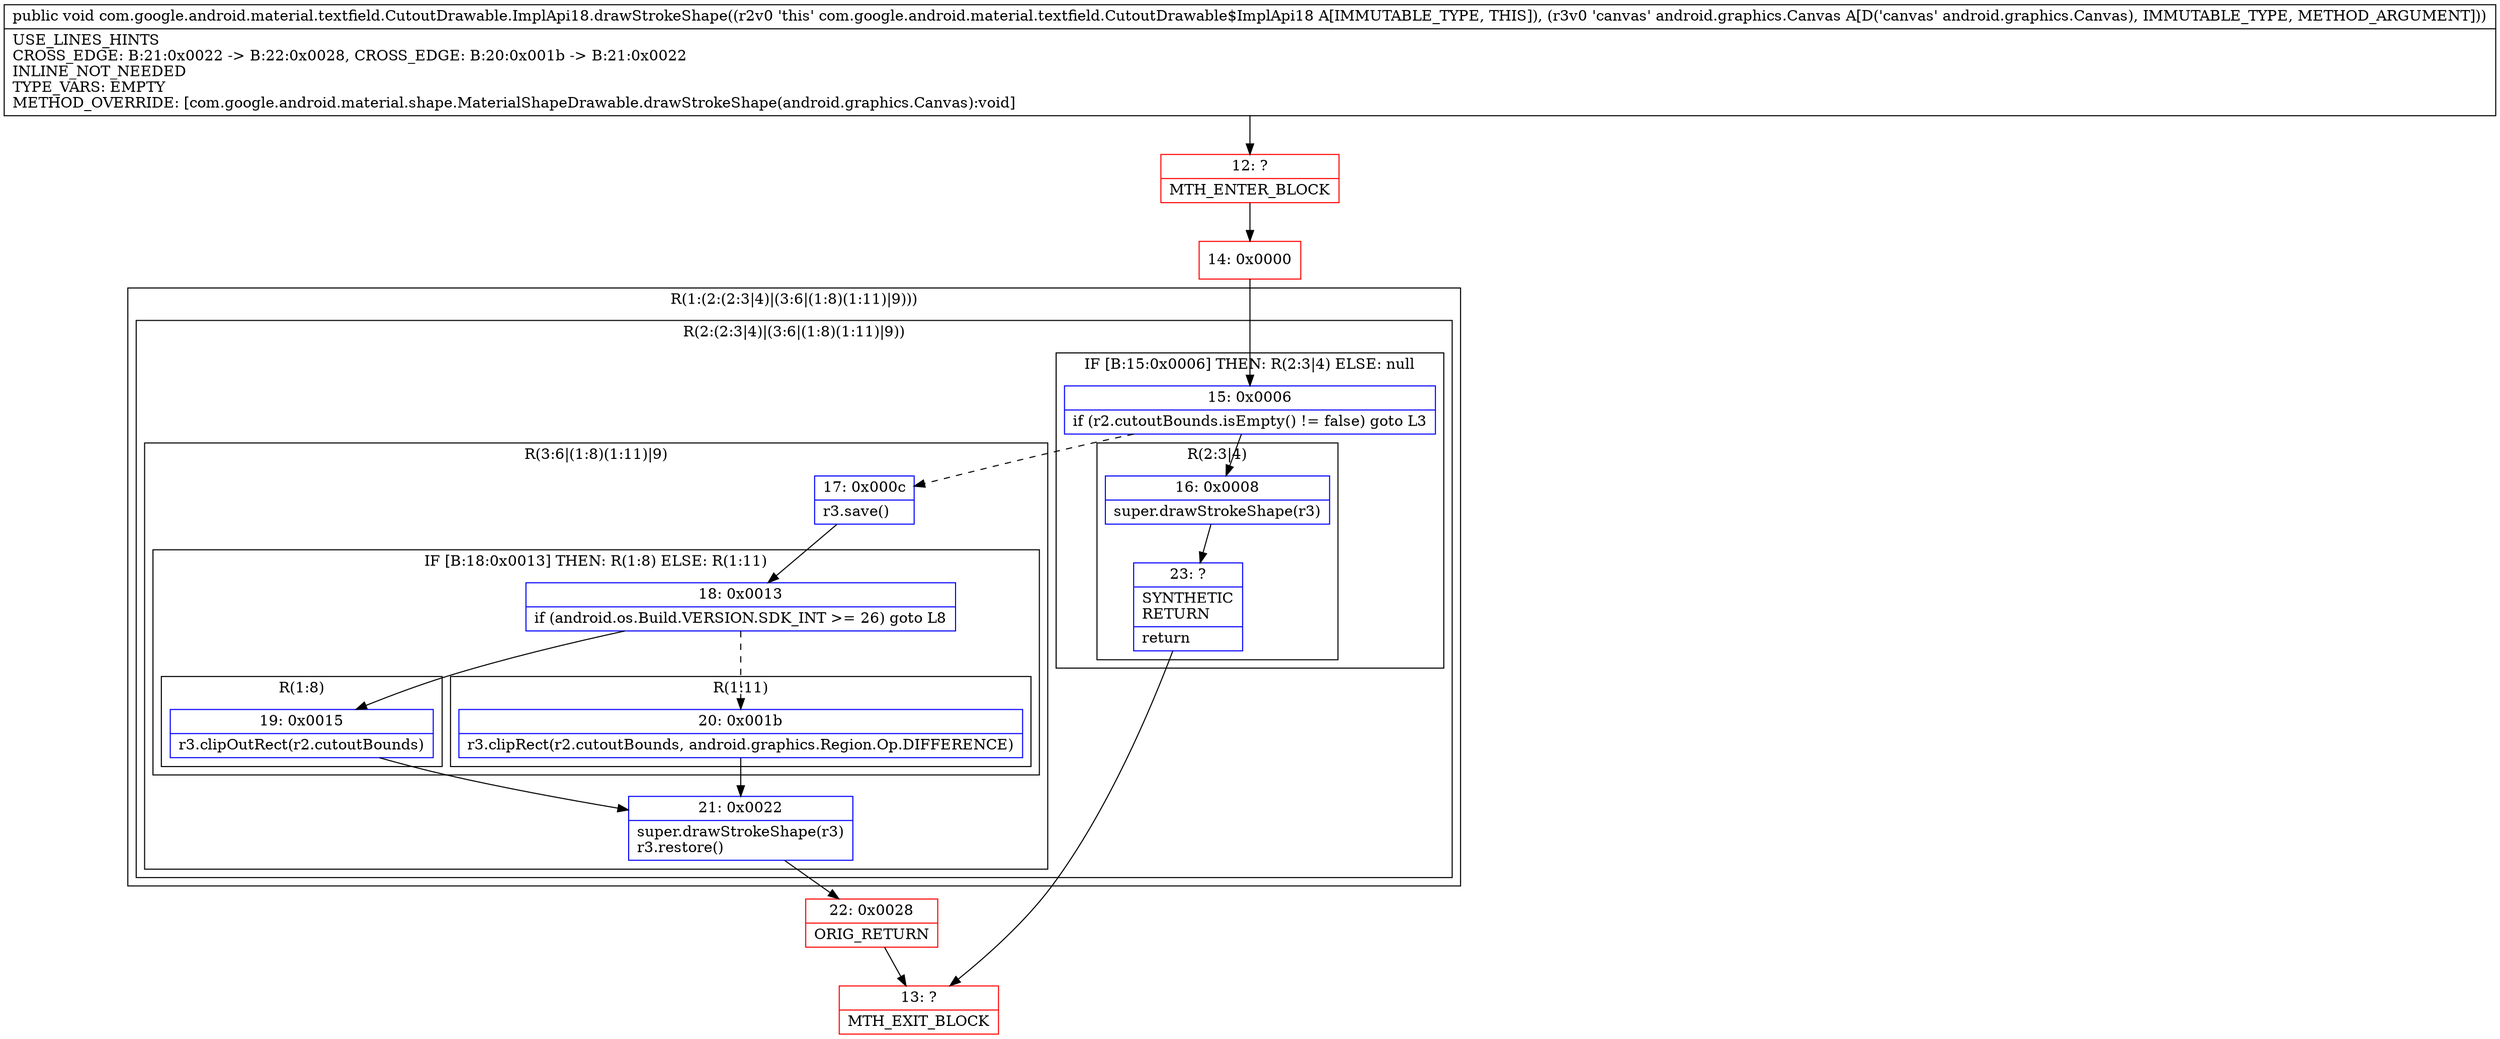 digraph "CFG forcom.google.android.material.textfield.CutoutDrawable.ImplApi18.drawStrokeShape(Landroid\/graphics\/Canvas;)V" {
subgraph cluster_Region_4961866 {
label = "R(1:(2:(2:3|4)|(3:6|(1:8)(1:11)|9)))";
node [shape=record,color=blue];
subgraph cluster_Region_480771578 {
label = "R(2:(2:3|4)|(3:6|(1:8)(1:11)|9))";
node [shape=record,color=blue];
subgraph cluster_IfRegion_892608536 {
label = "IF [B:15:0x0006] THEN: R(2:3|4) ELSE: null";
node [shape=record,color=blue];
Node_15 [shape=record,label="{15\:\ 0x0006|if (r2.cutoutBounds.isEmpty() != false) goto L3\l}"];
subgraph cluster_Region_410138559 {
label = "R(2:3|4)";
node [shape=record,color=blue];
Node_16 [shape=record,label="{16\:\ 0x0008|super.drawStrokeShape(r3)\l}"];
Node_23 [shape=record,label="{23\:\ ?|SYNTHETIC\lRETURN\l|return\l}"];
}
}
subgraph cluster_Region_1171663645 {
label = "R(3:6|(1:8)(1:11)|9)";
node [shape=record,color=blue];
Node_17 [shape=record,label="{17\:\ 0x000c|r3.save()\l}"];
subgraph cluster_IfRegion_1715291760 {
label = "IF [B:18:0x0013] THEN: R(1:8) ELSE: R(1:11)";
node [shape=record,color=blue];
Node_18 [shape=record,label="{18\:\ 0x0013|if (android.os.Build.VERSION.SDK_INT \>= 26) goto L8\l}"];
subgraph cluster_Region_1922928207 {
label = "R(1:8)";
node [shape=record,color=blue];
Node_19 [shape=record,label="{19\:\ 0x0015|r3.clipOutRect(r2.cutoutBounds)\l}"];
}
subgraph cluster_Region_2077982828 {
label = "R(1:11)";
node [shape=record,color=blue];
Node_20 [shape=record,label="{20\:\ 0x001b|r3.clipRect(r2.cutoutBounds, android.graphics.Region.Op.DIFFERENCE)\l}"];
}
}
Node_21 [shape=record,label="{21\:\ 0x0022|super.drawStrokeShape(r3)\lr3.restore()\l}"];
}
}
}
Node_12 [shape=record,color=red,label="{12\:\ ?|MTH_ENTER_BLOCK\l}"];
Node_14 [shape=record,color=red,label="{14\:\ 0x0000}"];
Node_13 [shape=record,color=red,label="{13\:\ ?|MTH_EXIT_BLOCK\l}"];
Node_22 [shape=record,color=red,label="{22\:\ 0x0028|ORIG_RETURN\l}"];
MethodNode[shape=record,label="{public void com.google.android.material.textfield.CutoutDrawable.ImplApi18.drawStrokeShape((r2v0 'this' com.google.android.material.textfield.CutoutDrawable$ImplApi18 A[IMMUTABLE_TYPE, THIS]), (r3v0 'canvas' android.graphics.Canvas A[D('canvas' android.graphics.Canvas), IMMUTABLE_TYPE, METHOD_ARGUMENT]))  | USE_LINES_HINTS\lCROSS_EDGE: B:21:0x0022 \-\> B:22:0x0028, CROSS_EDGE: B:20:0x001b \-\> B:21:0x0022\lINLINE_NOT_NEEDED\lTYPE_VARS: EMPTY\lMETHOD_OVERRIDE: [com.google.android.material.shape.MaterialShapeDrawable.drawStrokeShape(android.graphics.Canvas):void]\l}"];
MethodNode -> Node_12;Node_15 -> Node_16;
Node_15 -> Node_17[style=dashed];
Node_16 -> Node_23;
Node_23 -> Node_13;
Node_17 -> Node_18;
Node_18 -> Node_19;
Node_18 -> Node_20[style=dashed];
Node_19 -> Node_21;
Node_20 -> Node_21;
Node_21 -> Node_22;
Node_12 -> Node_14;
Node_14 -> Node_15;
Node_22 -> Node_13;
}

